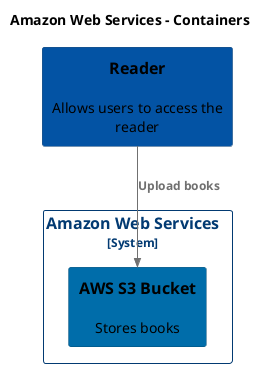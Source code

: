 @startuml
set separator none
title Amazon Web Services - Containers

top to bottom direction

!include <C4/C4>
!include <C4/C4_Context>
!include <C4/C4_Container>
!include <awslib/AWSCommon>
!include <awslib/Storage/SimpleStorageServiceBucket>

AddElementTag("Software System", $bgColor="#0353a4", $borderColor="#023a72", $fontColor="#000000", $sprite="", $shadowing="", $borderStyle="solid")
AddElementTag("Container", $bgColor="#006daa", $borderColor="#004c76", $fontColor="#000000", $sprite="", $shadowing="", $borderStyle="solid")

AddRelTag("Relationship", $textColor="#707070", $lineColor="#707070", $lineStyle = "")

AddBoundaryTag("Software System", $bgColor="#ffffff", $borderColor="#023a72", $fontColor="#023a72", $shadowing="", $borderStyle="solid")

System(Reader, "Reader", $descr="Allows users to access the reader", $tags="Software System", $link="")

System_Boundary("AmazonWebServices_boundary", "Amazon Web Services", $tags="Software System") {
  Container(AmazonWebServices.AWSS3Bucket, "AWS S3 Bucket", $techn="", $descr="Stores books", $tags="Container", $link="")
}

Rel(Reader, AmazonWebServices.AWSS3Bucket, "Upload books", $techn="", $tags="Relationship", $link="")

hide stereotypes
@enduml
